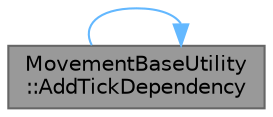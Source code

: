 digraph "MovementBaseUtility::AddTickDependency"
{
 // INTERACTIVE_SVG=YES
 // LATEX_PDF_SIZE
  bgcolor="transparent";
  edge [fontname=Helvetica,fontsize=10,labelfontname=Helvetica,labelfontsize=10];
  node [fontname=Helvetica,fontsize=10,shape=box,height=0.2,width=0.4];
  rankdir="LR";
  Node1 [id="Node000001",label="MovementBaseUtility\l::AddTickDependency",height=0.2,width=0.4,color="gray40", fillcolor="grey60", style="filled", fontcolor="black",tooltip="Ensure that BasedObjectTick ticks after NewBase."];
  Node1 -> Node1 [id="edge1_Node000001_Node000001",color="steelblue1",style="solid",tooltip=" "];
}

